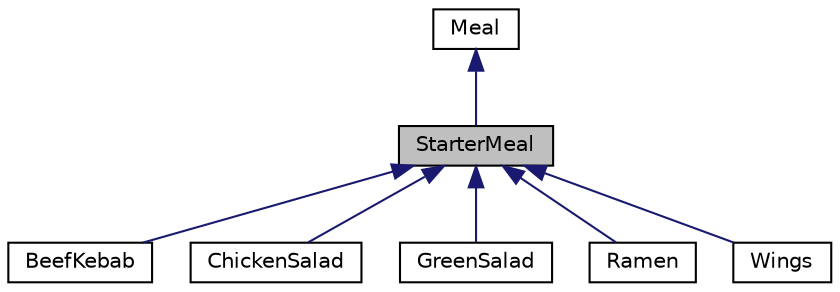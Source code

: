 digraph "StarterMeal"
{
 // LATEX_PDF_SIZE
  edge [fontname="Helvetica",fontsize="10",labelfontname="Helvetica",labelfontsize="10"];
  node [fontname="Helvetica",fontsize="10",shape=record];
  Node1 [label="StarterMeal",height=0.2,width=0.4,color="black", fillcolor="grey75", style="filled", fontcolor="black",tooltip="The StarterMeal class is a derived class of the Meal class."];
  Node2 -> Node1 [dir="back",color="midnightblue",fontsize="10",style="solid"];
  Node2 [label="Meal",height=0.2,width=0.4,color="black", fillcolor="white", style="filled",URL="$classMeal.html",tooltip="The Meal class is an abstract base class that defines the interface for creating meals."];
  Node1 -> Node3 [dir="back",color="midnightblue",fontsize="10",style="solid"];
  Node3 [label="BeefKebab",height=0.2,width=0.4,color="black", fillcolor="white", style="filled",URL="$classBeefKebab.html",tooltip="The BeefKebab class is a derived class of StarterMeal."];
  Node1 -> Node4 [dir="back",color="midnightblue",fontsize="10",style="solid"];
  Node4 [label="ChickenSalad",height=0.2,width=0.4,color="black", fillcolor="white", style="filled",URL="$classChickenSalad.html",tooltip=" "];
  Node1 -> Node5 [dir="back",color="midnightblue",fontsize="10",style="solid"];
  Node5 [label="GreenSalad",height=0.2,width=0.4,color="black", fillcolor="white", style="filled",URL="$classGreenSalad.html",tooltip=" "];
  Node1 -> Node6 [dir="back",color="midnightblue",fontsize="10",style="solid"];
  Node6 [label="Ramen",height=0.2,width=0.4,color="black", fillcolor="white", style="filled",URL="$classRamen.html",tooltip="The Ramen class is a concrete implementation of the StarterMeal abstract class."];
  Node1 -> Node7 [dir="back",color="midnightblue",fontsize="10",style="solid"];
  Node7 [label="Wings",height=0.2,width=0.4,color="black", fillcolor="white", style="filled",URL="$classWings.html",tooltip=" "];
}

